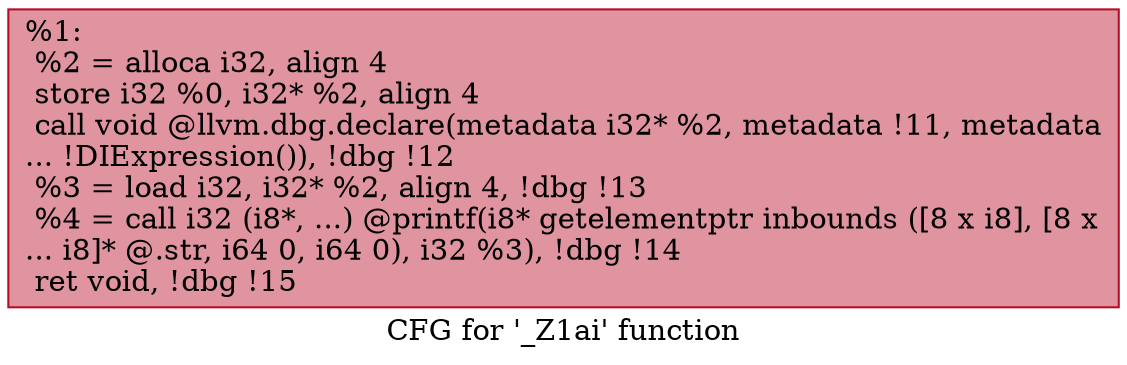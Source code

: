 digraph "CFG for '_Z1ai' function" {
	label="CFG for '_Z1ai' function";

	Node0x55555560f840 [shape=record,color="#b70d28ff", style=filled, fillcolor="#b70d2870",label="{%1:\l  %2 = alloca i32, align 4\l  store i32 %0, i32* %2, align 4\l  call void @llvm.dbg.declare(metadata i32* %2, metadata !11, metadata\l... !DIExpression()), !dbg !12\l  %3 = load i32, i32* %2, align 4, !dbg !13\l  %4 = call i32 (i8*, ...) @printf(i8* getelementptr inbounds ([8 x i8], [8 x\l... i8]* @.str, i64 0, i64 0), i32 %3), !dbg !14\l  ret void, !dbg !15\l}"];
}
